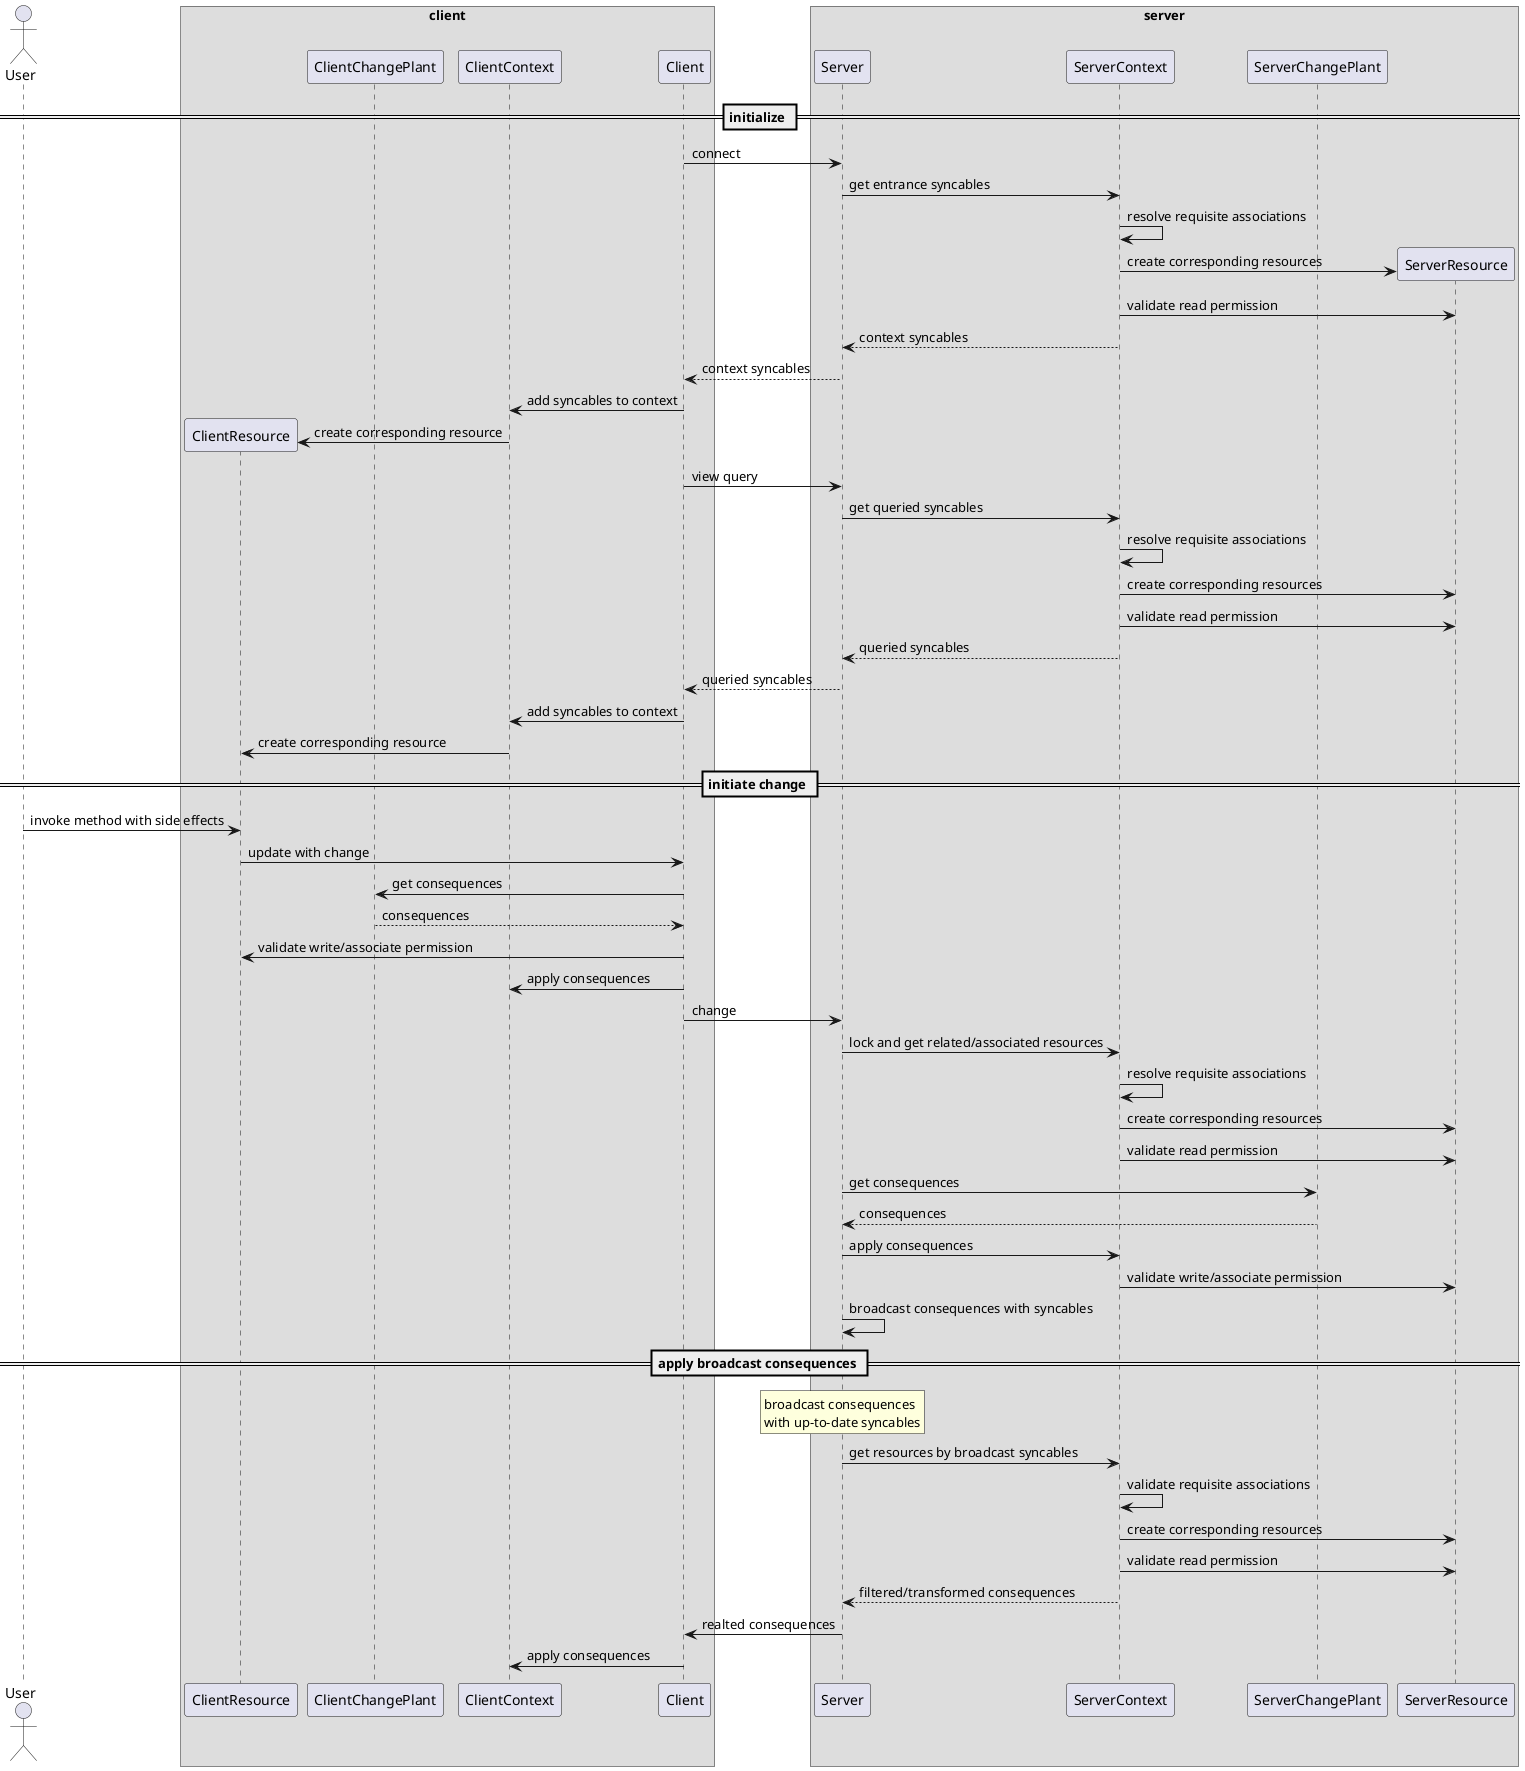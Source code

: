 @startuml overview

actor User

box "client"
participant Client order 3
participant ClientContext order 2
participant ClientChangePlant order 1
participant ClientResource order 0
end box

box "server"
participant Server order 4
participant ServerContext order 5
participant ServerChangePlant order 6
participant ServerResource order 7
end box

== initialize ==

Client -> Server: connect
Server -> ServerContext: get entrance syncables
ServerContext -> ServerContext: resolve requisite associations
create ServerResource
ServerContext -> ServerResource: create corresponding resources
ServerContext -> ServerResource: validate read permission
Server <-- ServerContext: context syncables
Client <-- Server: context syncables
Client -> ClientContext: add syncables to context
create ClientResource
ClientContext -> ClientResource: create corresponding resource
Client -> Server: view query
Server -> ServerContext: get queried syncables
ServerContext -> ServerContext: resolve requisite associations
ServerContext -> ServerResource: create corresponding resources
ServerContext -> ServerResource: validate read permission
Server <-- ServerContext: queried syncables
Server --> Client: queried syncables
Client -> ClientContext: add syncables to context
ClientContext -> ClientResource: create corresponding resource

== initiate change ==

User -> ClientResource: invoke method with side effects
ClientResource -> Client: update with change
Client -> ClientChangePlant: get consequences
Client <-- ClientChangePlant: consequences
Client -> ClientResource: validate write/associate permission
Client -> ClientContext: apply consequences

Client -> Server: change

Server -> ServerContext: lock and get related/associated resources
ServerContext -> ServerContext: resolve requisite associations
ServerContext -> ServerResource: create corresponding resources
ServerContext -> ServerResource: validate read permission
Server -> ServerChangePlant: get consequences
Server <-- ServerChangePlant: consequences
Server -> ServerContext: apply consequences
ServerContext -> ServerResource: validate write/associate permission
Server -> Server: broadcast consequences with syncables

== apply broadcast consequences ==

rnote over Server: broadcast consequences\nwith up-to-date syncables

Server -> ServerContext: get resources by broadcast syncables
ServerContext -> ServerContext: validate requisite associations
ServerContext -> ServerResource: create corresponding resources
ServerContext -> ServerResource: validate read permission
Server <-- ServerContext: filtered/transformed consequences
Server -> Client: realted consequences
Client -> ClientContext: apply consequences



@enduml
